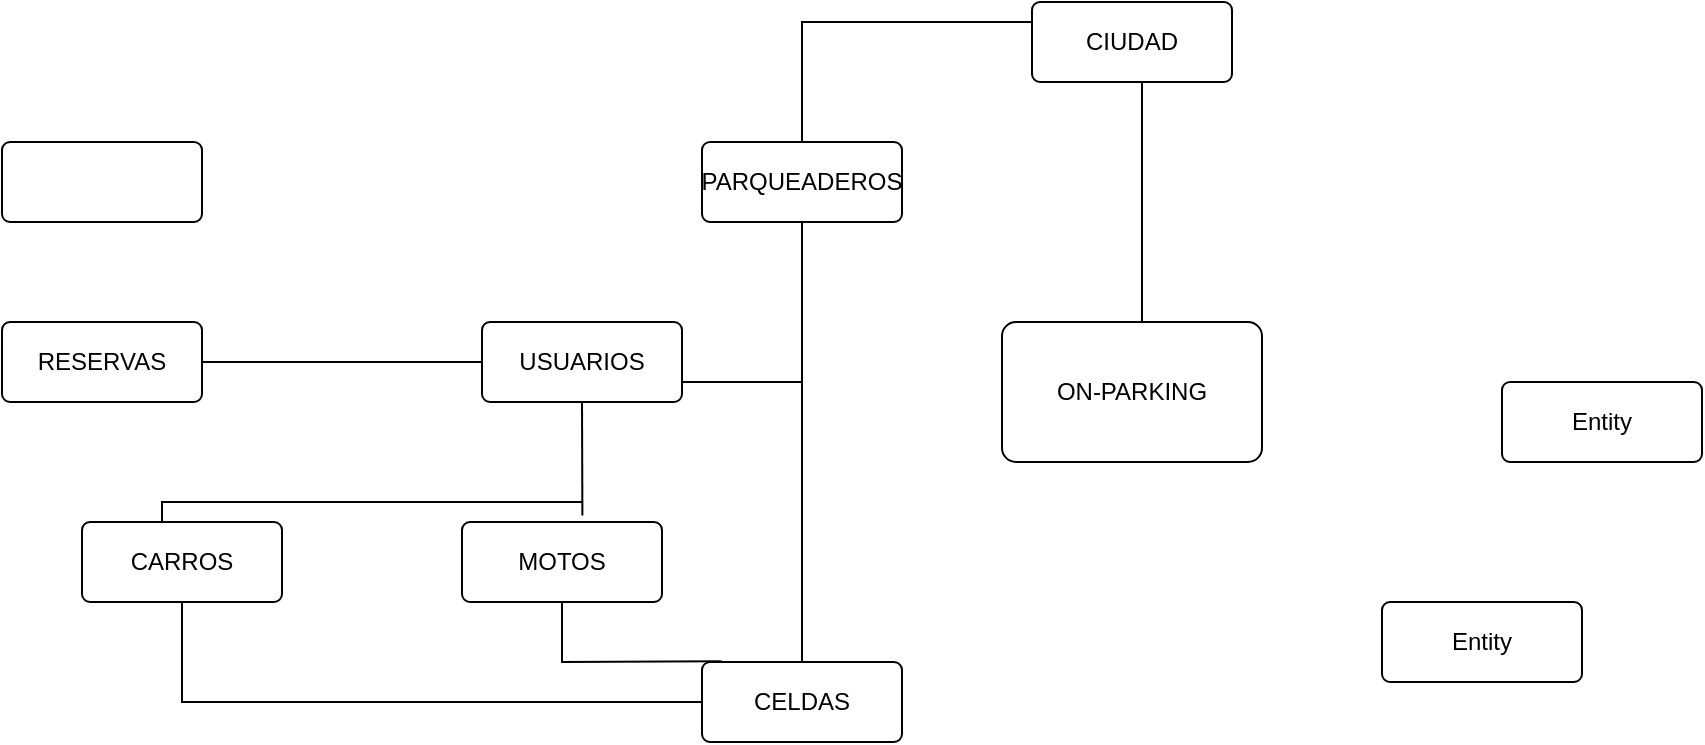<mxfile version="28.0.7">
  <diagram name="Página-1" id="dRMMloT08Zt28bpuVDyD">
    <mxGraphModel dx="1861" dy="570" grid="1" gridSize="10" guides="1" tooltips="1" connect="1" arrows="1" fold="1" page="1" pageScale="1" pageWidth="827" pageHeight="1169" math="0" shadow="0">
      <root>
        <mxCell id="0" />
        <mxCell id="1" parent="0" />
        <mxCell id="4onaaJZrYrg10ypMwlWX-18" value="Entity" style="rounded=1;arcSize=10;whiteSpace=wrap;html=1;align=center;" parent="1" vertex="1">
          <mxGeometry x="570" y="260" width="100" height="40" as="geometry" />
        </mxCell>
        <mxCell id="4onaaJZrYrg10ypMwlWX-19" value="ON-PARKING" style="rounded=1;arcSize=10;whiteSpace=wrap;html=1;align=center;" parent="1" vertex="1">
          <mxGeometry x="320" y="230" width="130" height="70" as="geometry" />
        </mxCell>
        <mxCell id="4onaaJZrYrg10ypMwlWX-20" value="MOTOS" style="rounded=1;arcSize=10;whiteSpace=wrap;html=1;align=center;" parent="1" vertex="1">
          <mxGeometry x="50" y="330" width="100" height="40" as="geometry" />
        </mxCell>
        <mxCell id="4onaaJZrYrg10ypMwlWX-21" value="USUARIOS" style="rounded=1;arcSize=10;whiteSpace=wrap;html=1;align=center;" parent="1" vertex="1">
          <mxGeometry x="60" y="230" width="100" height="40" as="geometry" />
        </mxCell>
        <mxCell id="4onaaJZrYrg10ypMwlWX-22" value="PARQUEADEROS" style="rounded=1;arcSize=10;whiteSpace=wrap;html=1;align=center;" parent="1" vertex="1">
          <mxGeometry x="170" y="140" width="100" height="40" as="geometry" />
        </mxCell>
        <mxCell id="4onaaJZrYrg10ypMwlWX-23" value="CARROS" style="rounded=1;arcSize=10;whiteSpace=wrap;html=1;align=center;" parent="1" vertex="1">
          <mxGeometry x="-140" y="330" width="100" height="40" as="geometry" />
        </mxCell>
        <mxCell id="4onaaJZrYrg10ypMwlWX-24" value="CIUDAD" style="rounded=1;arcSize=10;whiteSpace=wrap;html=1;align=center;" parent="1" vertex="1">
          <mxGeometry x="335" y="70" width="100" height="40" as="geometry" />
        </mxCell>
        <mxCell id="4onaaJZrYrg10ypMwlWX-25" value="CELDAS" style="rounded=1;arcSize=10;whiteSpace=wrap;html=1;align=center;" parent="1" vertex="1">
          <mxGeometry x="170" y="400" width="100" height="40" as="geometry" />
        </mxCell>
        <mxCell id="4onaaJZrYrg10ypMwlWX-32" value="" style="endArrow=none;html=1;rounded=0;" parent="1" edge="1">
          <mxGeometry relative="1" as="geometry">
            <mxPoint x="390" y="110" as="sourcePoint" />
            <mxPoint x="390" y="230" as="targetPoint" />
            <Array as="points">
              <mxPoint x="390" y="110" />
            </Array>
          </mxGeometry>
        </mxCell>
        <mxCell id="4onaaJZrYrg10ypMwlWX-34" value="" style="endArrow=none;html=1;rounded=0;entryX=0;entryY=0.25;entryDx=0;entryDy=0;exitX=0.5;exitY=0;exitDx=0;exitDy=0;" parent="1" source="4onaaJZrYrg10ypMwlWX-22" target="4onaaJZrYrg10ypMwlWX-24" edge="1">
          <mxGeometry relative="1" as="geometry">
            <mxPoint x="160" y="300" as="sourcePoint" />
            <mxPoint x="320" y="300" as="targetPoint" />
            <Array as="points">
              <mxPoint x="220" y="80" />
            </Array>
          </mxGeometry>
        </mxCell>
        <mxCell id="4onaaJZrYrg10ypMwlWX-35" value="" style="endArrow=none;html=1;rounded=0;entryX=0.5;entryY=1;entryDx=0;entryDy=0;exitX=0.5;exitY=0;exitDx=0;exitDy=0;" parent="1" source="4onaaJZrYrg10ypMwlWX-25" target="4onaaJZrYrg10ypMwlWX-22" edge="1">
          <mxGeometry relative="1" as="geometry">
            <mxPoint x="40" y="430" as="sourcePoint" />
            <mxPoint x="320" y="300" as="targetPoint" />
            <Array as="points">
              <mxPoint x="220" y="260" />
              <mxPoint x="220" y="180" />
            </Array>
          </mxGeometry>
        </mxCell>
        <mxCell id="4onaaJZrYrg10ypMwlWX-36" value="" style="endArrow=none;html=1;rounded=0;entryX=0.5;entryY=1;entryDx=0;entryDy=0;exitX=1;exitY=0.75;exitDx=0;exitDy=0;" parent="1" source="4onaaJZrYrg10ypMwlWX-21" target="4onaaJZrYrg10ypMwlWX-22" edge="1">
          <mxGeometry relative="1" as="geometry">
            <mxPoint x="160" y="300" as="sourcePoint" />
            <mxPoint x="320" y="300" as="targetPoint" />
            <Array as="points">
              <mxPoint x="220" y="260" />
            </Array>
          </mxGeometry>
        </mxCell>
        <mxCell id="4onaaJZrYrg10ypMwlWX-38" value="" style="endArrow=none;html=1;rounded=0;" parent="1" edge="1">
          <mxGeometry relative="1" as="geometry">
            <mxPoint x="-70" y="330" as="sourcePoint" />
            <mxPoint x="110" y="320" as="targetPoint" />
            <Array as="points">
              <mxPoint x="-100" y="330" />
              <mxPoint x="-100" y="320" />
            </Array>
          </mxGeometry>
        </mxCell>
        <mxCell id="4onaaJZrYrg10ypMwlWX-39" value="RESERVAS" style="rounded=1;arcSize=10;whiteSpace=wrap;html=1;align=center;" parent="1" vertex="1">
          <mxGeometry x="-180" y="230" width="100" height="40" as="geometry" />
        </mxCell>
        <mxCell id="4onaaJZrYrg10ypMwlWX-40" value="" style="endArrow=none;html=1;rounded=0;exitX=1;exitY=0.5;exitDx=0;exitDy=0;entryX=0;entryY=0.5;entryDx=0;entryDy=0;" parent="1" source="4onaaJZrYrg10ypMwlWX-39" target="4onaaJZrYrg10ypMwlWX-21" edge="1">
          <mxGeometry relative="1" as="geometry">
            <mxPoint x="160" y="300" as="sourcePoint" />
            <mxPoint x="50" y="250" as="targetPoint" />
            <Array as="points">
              <mxPoint x="-20" y="250" />
            </Array>
          </mxGeometry>
        </mxCell>
        <mxCell id="4onaaJZrYrg10ypMwlWX-41" value="" style="rounded=1;arcSize=10;whiteSpace=wrap;html=1;align=center;" parent="1" vertex="1">
          <mxGeometry x="-180" y="140" width="100" height="40" as="geometry" />
        </mxCell>
        <mxCell id="4onaaJZrYrg10ypMwlWX-42" value="Entity" style="rounded=1;arcSize=10;whiteSpace=wrap;html=1;align=center;" parent="1" vertex="1">
          <mxGeometry x="510" y="370" width="100" height="40" as="geometry" />
        </mxCell>
        <mxCell id="b7vE44PUFW_x3_usrn6X-1" value="" style="endArrow=none;html=1;rounded=0;entryX=0.5;entryY=1;entryDx=0;entryDy=0;exitX=0.602;exitY=-0.08;exitDx=0;exitDy=0;exitPerimeter=0;" edge="1" parent="1" source="4onaaJZrYrg10ypMwlWX-20" target="4onaaJZrYrg10ypMwlWX-21">
          <mxGeometry width="50" height="50" relative="1" as="geometry">
            <mxPoint x="190" y="330" as="sourcePoint" />
            <mxPoint x="240" y="280" as="targetPoint" />
          </mxGeometry>
        </mxCell>
        <mxCell id="b7vE44PUFW_x3_usrn6X-2" value="" style="endArrow=none;html=1;rounded=0;entryX=0.5;entryY=1;entryDx=0;entryDy=0;" edge="1" parent="1" target="4onaaJZrYrg10ypMwlWX-23">
          <mxGeometry width="50" height="50" relative="1" as="geometry">
            <mxPoint x="170" y="420" as="sourcePoint" />
            <mxPoint x="240" y="380" as="targetPoint" />
            <Array as="points">
              <mxPoint x="-90" y="420" />
            </Array>
          </mxGeometry>
        </mxCell>
        <mxCell id="b7vE44PUFW_x3_usrn6X-3" value="" style="endArrow=none;html=1;rounded=0;entryX=0.5;entryY=1;entryDx=0;entryDy=0;exitX=0.098;exitY=-0.01;exitDx=0;exitDy=0;exitPerimeter=0;" edge="1" parent="1" source="4onaaJZrYrg10ypMwlWX-25" target="4onaaJZrYrg10ypMwlWX-20">
          <mxGeometry width="50" height="50" relative="1" as="geometry">
            <mxPoint x="190" y="330" as="sourcePoint" />
            <mxPoint x="240" y="280" as="targetPoint" />
            <Array as="points">
              <mxPoint x="100" y="400" />
            </Array>
          </mxGeometry>
        </mxCell>
      </root>
    </mxGraphModel>
  </diagram>
</mxfile>
